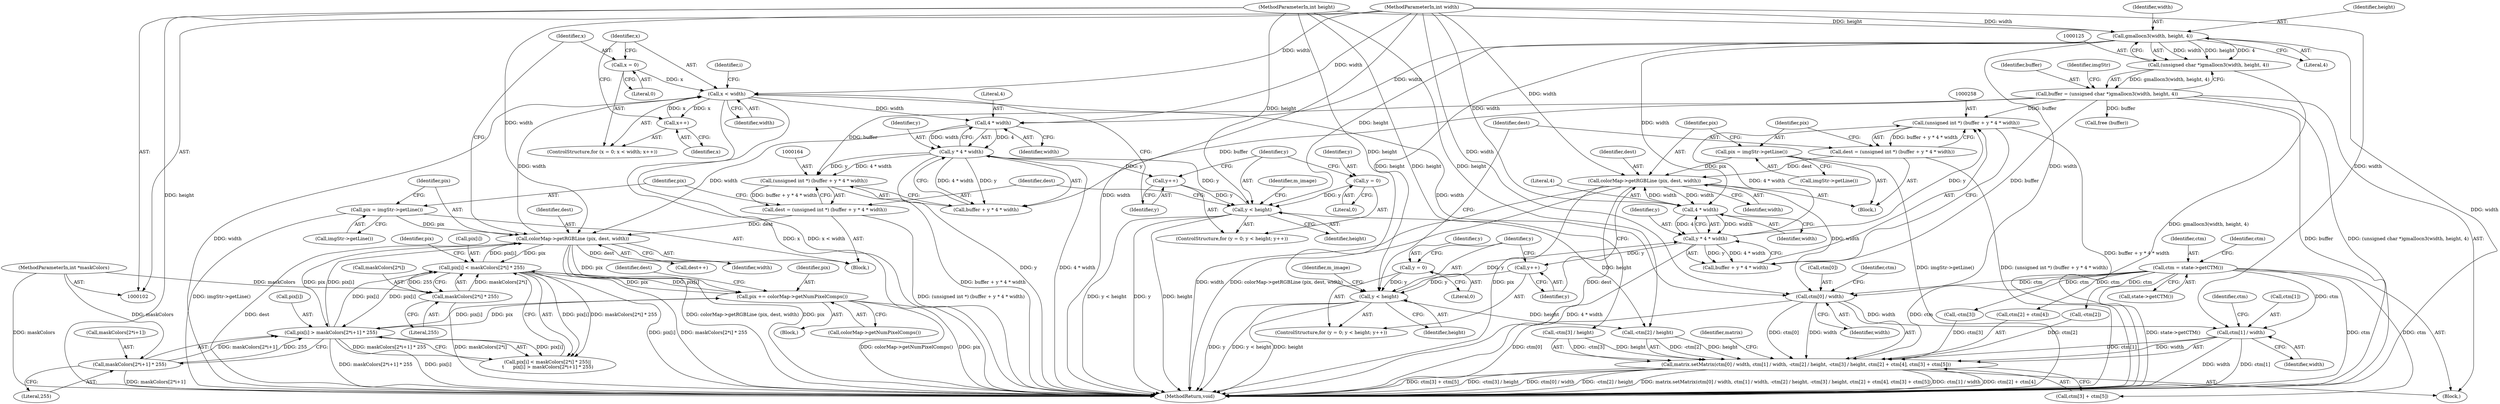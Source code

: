 digraph "0_poppler_7b2d314a61fd0e12f47c62996cb49ec0d1ba747a@pointer" {
"1000299" [label="(Call,ctm[1] / width)"];
"1000290" [label="(Call,ctm = state->getCTM())"];
"1000294" [label="(Call,ctm[0] / width)"];
"1000183" [label="(Call,x < width)"];
"1000186" [label="(Call,x++)"];
"1000180" [label="(Call,x = 0)"];
"1000175" [label="(Call,colorMap->getRGBLine (pix, dest, width))"];
"1000201" [label="(Call,pix[i] < maskColors[2*i] * 255)"];
"1000234" [label="(Call,pix += colorMap->getNumPixelComps())"];
"1000212" [label="(Call,pix[i] > maskColors[2*i+1] * 255)"];
"1000216" [label="(Call,maskColors[2*i+1] * 255)"];
"1000109" [label="(MethodParameterIn,int *maskColors)"];
"1000205" [label="(Call,maskColors[2*i] * 255)"];
"1000172" [label="(Call,pix = imgStr->getLine())"];
"1000161" [label="(Call,dest = (unsigned int *) (buffer + y * 4 * width))"];
"1000163" [label="(Call,(unsigned int *) (buffer + y * 4 * width))"];
"1000122" [label="(Call,buffer = (unsigned char *)gmallocn3(width, height, 4))"];
"1000124" [label="(Call,(unsigned char *)gmallocn3(width, height, 4))"];
"1000126" [label="(Call,gmallocn3(width, height, 4))"];
"1000106" [label="(MethodParameterIn,int width)"];
"1000107" [label="(MethodParameterIn,int height)"];
"1000167" [label="(Call,y * 4 * width)"];
"1000155" [label="(Call,y < height)"];
"1000158" [label="(Call,y++)"];
"1000152" [label="(Call,y = 0)"];
"1000169" [label="(Call,4 * width)"];
"1000269" [label="(Call,colorMap->getRGBLine (pix, dest, width))"];
"1000266" [label="(Call,pix = imgStr->getLine())"];
"1000255" [label="(Call,dest = (unsigned int *) (buffer + y * 4 * width))"];
"1000257" [label="(Call,(unsigned int *) (buffer + y * 4 * width))"];
"1000261" [label="(Call,y * 4 * width)"];
"1000249" [label="(Call,y < height)"];
"1000252" [label="(Call,y++)"];
"1000246" [label="(Call,y = 0)"];
"1000263" [label="(Call,4 * width)"];
"1000293" [label="(Call,matrix.setMatrix(ctm[0] / width, ctm[1] / width, -ctm[2] / height, -ctm[3] / height, ctm[2] + ctm[4], ctm[3] + ctm[5]))"];
"1000307" [label="(Identifier,ctm)"];
"1000171" [label="(Identifier,width)"];
"1000160" [label="(Block,)"];
"1000162" [label="(Identifier,dest)"];
"1000202" [label="(Call,pix[i])"];
"1000295" [label="(Call,ctm[0])"];
"1000129" [label="(Literal,4)"];
"1000156" [label="(Identifier,y)"];
"1000184" [label="(Identifier,x)"];
"1000165" [label="(Call,buffer + y * 4 * width)"];
"1000152" [label="(Call,y = 0)"];
"1000254" [label="(Block,)"];
"1000269" [label="(Call,colorMap->getRGBLine (pix, dest, width))"];
"1000300" [label="(Call,ctm[1])"];
"1000212" [label="(Call,pix[i] > maskColors[2*i+1] * 255)"];
"1000157" [label="(Identifier,height)"];
"1000296" [label="(Identifier,ctm)"];
"1000159" [label="(Identifier,y)"];
"1000272" [label="(Identifier,width)"];
"1000262" [label="(Identifier,y)"];
"1000255" [label="(Call,dest = (unsigned int *) (buffer + y * 4 * width))"];
"1000186" [label="(Call,x++)"];
"1000188" [label="(Block,)"];
"1000187" [label="(Identifier,x)"];
"1000200" [label="(Call,pix[i] < maskColors[2*i] * 255||\n\t      pix[i] > maskColors[2*i+1] * 255)"];
"1000267" [label="(Identifier,pix)"];
"1000106" [label="(MethodParameterIn,int width)"];
"1000301" [label="(Identifier,ctm)"];
"1000183" [label="(Call,x < width)"];
"1000154" [label="(Literal,0)"];
"1000172" [label="(Call,pix = imgStr->getLine())"];
"1000348" [label="(MethodReturn,void)"];
"1000251" [label="(Identifier,height)"];
"1000181" [label="(Identifier,x)"];
"1000168" [label="(Identifier,y)"];
"1000217" [label="(Call,maskColors[2*i+1])"];
"1000274" [label="(Identifier,m_image)"];
"1000174" [label="(Call,imgStr->getLine())"];
"1000248" [label="(Literal,0)"];
"1000234" [label="(Call,pix += colorMap->getNumPixelComps())"];
"1000124" [label="(Call,(unsigned char *)gmallocn3(width, height, 4))"];
"1000261" [label="(Call,y * 4 * width)"];
"1000214" [label="(Identifier,pix)"];
"1000176" [label="(Identifier,pix)"];
"1000268" [label="(Call,imgStr->getLine())"];
"1000213" [label="(Call,pix[i])"];
"1000323" [label="(Call,ctm[3] + ctm[5])"];
"1000122" [label="(Call,buffer = (unsigned char *)gmallocn3(width, height, 4))"];
"1000224" [label="(Literal,255)"];
"1000127" [label="(Identifier,width)"];
"1000175" [label="(Call,colorMap->getRGBLine (pix, dest, width))"];
"1000178" [label="(Identifier,width)"];
"1000311" [label="(Call,-ctm[3])"];
"1000304" [label="(Call,-ctm[2] / height)"];
"1000292" [label="(Call,state->getCTM())"];
"1000266" [label="(Call,pix = imgStr->getLine())"];
"1000270" [label="(Identifier,pix)"];
"1000170" [label="(Literal,4)"];
"1000161" [label="(Call,dest = (unsigned int *) (buffer + y * 4 * width))"];
"1000331" [label="(Identifier,matrix)"];
"1000173" [label="(Identifier,pix)"];
"1000128" [label="(Identifier,height)"];
"1000299" [label="(Call,ctm[1] / width)"];
"1000259" [label="(Call,buffer + y * 4 * width)"];
"1000169" [label="(Call,4 * width)"];
"1000240" [label="(Identifier,m_image)"];
"1000236" [label="(Call,colorMap->getNumPixelComps())"];
"1000235" [label="(Identifier,pix)"];
"1000290" [label="(Call,ctm = state->getCTM())"];
"1000109" [label="(MethodParameterIn,int *maskColors)"];
"1000316" [label="(Call,ctm[2] + ctm[4])"];
"1000252" [label="(Call,y++)"];
"1000265" [label="(Identifier,width)"];
"1000305" [label="(Call,-ctm[2])"];
"1000151" [label="(ControlStructure,for (y = 0; y < height; y++))"];
"1000126" [label="(Call,gmallocn3(width, height, 4))"];
"1000153" [label="(Identifier,y)"];
"1000303" [label="(Identifier,width)"];
"1000294" [label="(Call,ctm[0] / width)"];
"1000177" [label="(Identifier,dest)"];
"1000182" [label="(Literal,0)"];
"1000257" [label="(Call,(unsigned int *) (buffer + y * 4 * width))"];
"1000245" [label="(ControlStructure,for (y = 0; y < height; y++))"];
"1000131" [label="(Identifier,imgStr)"];
"1000249" [label="(Call,y < height)"];
"1000123" [label="(Identifier,buffer)"];
"1000179" [label="(ControlStructure,for (x = 0; x < width; x++))"];
"1000298" [label="(Identifier,width)"];
"1000256" [label="(Identifier,dest)"];
"1000271" [label="(Identifier,dest)"];
"1000111" [label="(Block,)"];
"1000237" [label="(Call,dest++)"];
"1000246" [label="(Call,y = 0)"];
"1000206" [label="(Call,maskColors[2*i])"];
"1000205" [label="(Call,maskColors[2*i] * 255)"];
"1000185" [label="(Identifier,width)"];
"1000238" [label="(Identifier,dest)"];
"1000250" [label="(Identifier,y)"];
"1000201" [label="(Call,pix[i] < maskColors[2*i] * 255)"];
"1000211" [label="(Literal,255)"];
"1000253" [label="(Identifier,y)"];
"1000167" [label="(Call,y * 4 * width)"];
"1000291" [label="(Identifier,ctm)"];
"1000180" [label="(Call,x = 0)"];
"1000216" [label="(Call,maskColors[2*i+1] * 255)"];
"1000163" [label="(Call,(unsigned int *) (buffer + y * 4 * width))"];
"1000107" [label="(MethodParameterIn,int height)"];
"1000264" [label="(Literal,4)"];
"1000310" [label="(Call,-ctm[3] / height)"];
"1000191" [label="(Identifier,i)"];
"1000293" [label="(Call,matrix.setMatrix(ctm[0] / width, ctm[1] / width, -ctm[2] / height, -ctm[3] / height, ctm[2] + ctm[4], ctm[3] + ctm[5]))"];
"1000247" [label="(Identifier,y)"];
"1000155" [label="(Call,y < height)"];
"1000263" [label="(Call,4 * width)"];
"1000158" [label="(Call,y++)"];
"1000344" [label="(Call,free (buffer))"];
"1000299" -> "1000293"  [label="AST: "];
"1000299" -> "1000303"  [label="CFG: "];
"1000300" -> "1000299"  [label="AST: "];
"1000303" -> "1000299"  [label="AST: "];
"1000307" -> "1000299"  [label="CFG: "];
"1000299" -> "1000348"  [label="DDG: width"];
"1000299" -> "1000348"  [label="DDG: ctm[1]"];
"1000299" -> "1000293"  [label="DDG: ctm[1]"];
"1000299" -> "1000293"  [label="DDG: width"];
"1000290" -> "1000299"  [label="DDG: ctm"];
"1000294" -> "1000299"  [label="DDG: width"];
"1000106" -> "1000299"  [label="DDG: width"];
"1000290" -> "1000111"  [label="AST: "];
"1000290" -> "1000292"  [label="CFG: "];
"1000291" -> "1000290"  [label="AST: "];
"1000292" -> "1000290"  [label="AST: "];
"1000296" -> "1000290"  [label="CFG: "];
"1000290" -> "1000348"  [label="DDG: ctm"];
"1000290" -> "1000348"  [label="DDG: state->getCTM()"];
"1000290" -> "1000294"  [label="DDG: ctm"];
"1000290" -> "1000305"  [label="DDG: ctm"];
"1000290" -> "1000311"  [label="DDG: ctm"];
"1000290" -> "1000293"  [label="DDG: ctm"];
"1000290" -> "1000316"  [label="DDG: ctm"];
"1000290" -> "1000323"  [label="DDG: ctm"];
"1000294" -> "1000293"  [label="AST: "];
"1000294" -> "1000298"  [label="CFG: "];
"1000295" -> "1000294"  [label="AST: "];
"1000298" -> "1000294"  [label="AST: "];
"1000301" -> "1000294"  [label="CFG: "];
"1000294" -> "1000348"  [label="DDG: ctm[0]"];
"1000294" -> "1000293"  [label="DDG: ctm[0]"];
"1000294" -> "1000293"  [label="DDG: width"];
"1000183" -> "1000294"  [label="DDG: width"];
"1000126" -> "1000294"  [label="DDG: width"];
"1000269" -> "1000294"  [label="DDG: width"];
"1000106" -> "1000294"  [label="DDG: width"];
"1000183" -> "1000179"  [label="AST: "];
"1000183" -> "1000185"  [label="CFG: "];
"1000184" -> "1000183"  [label="AST: "];
"1000185" -> "1000183"  [label="AST: "];
"1000191" -> "1000183"  [label="CFG: "];
"1000159" -> "1000183"  [label="CFG: "];
"1000183" -> "1000348"  [label="DDG: width"];
"1000183" -> "1000348"  [label="DDG: x"];
"1000183" -> "1000348"  [label="DDG: x < width"];
"1000183" -> "1000169"  [label="DDG: width"];
"1000186" -> "1000183"  [label="DDG: x"];
"1000180" -> "1000183"  [label="DDG: x"];
"1000175" -> "1000183"  [label="DDG: width"];
"1000106" -> "1000183"  [label="DDG: width"];
"1000183" -> "1000186"  [label="DDG: x"];
"1000186" -> "1000179"  [label="AST: "];
"1000186" -> "1000187"  [label="CFG: "];
"1000187" -> "1000186"  [label="AST: "];
"1000184" -> "1000186"  [label="CFG: "];
"1000180" -> "1000179"  [label="AST: "];
"1000180" -> "1000182"  [label="CFG: "];
"1000181" -> "1000180"  [label="AST: "];
"1000182" -> "1000180"  [label="AST: "];
"1000184" -> "1000180"  [label="CFG: "];
"1000175" -> "1000160"  [label="AST: "];
"1000175" -> "1000178"  [label="CFG: "];
"1000176" -> "1000175"  [label="AST: "];
"1000177" -> "1000175"  [label="AST: "];
"1000178" -> "1000175"  [label="AST: "];
"1000181" -> "1000175"  [label="CFG: "];
"1000175" -> "1000348"  [label="DDG: pix"];
"1000175" -> "1000348"  [label="DDG: dest"];
"1000175" -> "1000348"  [label="DDG: colorMap->getRGBLine (pix, dest, width)"];
"1000201" -> "1000175"  [label="DDG: pix[i]"];
"1000212" -> "1000175"  [label="DDG: pix[i]"];
"1000172" -> "1000175"  [label="DDG: pix"];
"1000161" -> "1000175"  [label="DDG: dest"];
"1000169" -> "1000175"  [label="DDG: width"];
"1000106" -> "1000175"  [label="DDG: width"];
"1000175" -> "1000201"  [label="DDG: pix"];
"1000175" -> "1000212"  [label="DDG: pix"];
"1000175" -> "1000234"  [label="DDG: pix"];
"1000175" -> "1000237"  [label="DDG: dest"];
"1000201" -> "1000200"  [label="AST: "];
"1000201" -> "1000205"  [label="CFG: "];
"1000202" -> "1000201"  [label="AST: "];
"1000205" -> "1000201"  [label="AST: "];
"1000214" -> "1000201"  [label="CFG: "];
"1000200" -> "1000201"  [label="CFG: "];
"1000201" -> "1000348"  [label="DDG: maskColors[2*i] * 255"];
"1000201" -> "1000348"  [label="DDG: pix[i]"];
"1000201" -> "1000200"  [label="DDG: pix[i]"];
"1000201" -> "1000200"  [label="DDG: maskColors[2*i] * 255"];
"1000234" -> "1000201"  [label="DDG: pix"];
"1000212" -> "1000201"  [label="DDG: pix[i]"];
"1000205" -> "1000201"  [label="DDG: maskColors[2*i]"];
"1000205" -> "1000201"  [label="DDG: 255"];
"1000201" -> "1000212"  [label="DDG: pix[i]"];
"1000201" -> "1000234"  [label="DDG: pix[i]"];
"1000234" -> "1000188"  [label="AST: "];
"1000234" -> "1000236"  [label="CFG: "];
"1000235" -> "1000234"  [label="AST: "];
"1000236" -> "1000234"  [label="AST: "];
"1000238" -> "1000234"  [label="CFG: "];
"1000234" -> "1000348"  [label="DDG: colorMap->getNumPixelComps()"];
"1000234" -> "1000348"  [label="DDG: pix"];
"1000234" -> "1000212"  [label="DDG: pix"];
"1000212" -> "1000234"  [label="DDG: pix[i]"];
"1000212" -> "1000200"  [label="AST: "];
"1000212" -> "1000216"  [label="CFG: "];
"1000213" -> "1000212"  [label="AST: "];
"1000216" -> "1000212"  [label="AST: "];
"1000200" -> "1000212"  [label="CFG: "];
"1000212" -> "1000348"  [label="DDG: maskColors[2*i+1] * 255"];
"1000212" -> "1000348"  [label="DDG: pix[i]"];
"1000212" -> "1000200"  [label="DDG: pix[i]"];
"1000212" -> "1000200"  [label="DDG: maskColors[2*i+1] * 255"];
"1000216" -> "1000212"  [label="DDG: maskColors[2*i+1]"];
"1000216" -> "1000212"  [label="DDG: 255"];
"1000216" -> "1000224"  [label="CFG: "];
"1000217" -> "1000216"  [label="AST: "];
"1000224" -> "1000216"  [label="AST: "];
"1000216" -> "1000348"  [label="DDG: maskColors[2*i+1]"];
"1000109" -> "1000216"  [label="DDG: maskColors"];
"1000109" -> "1000102"  [label="AST: "];
"1000109" -> "1000348"  [label="DDG: maskColors"];
"1000109" -> "1000205"  [label="DDG: maskColors"];
"1000205" -> "1000211"  [label="CFG: "];
"1000206" -> "1000205"  [label="AST: "];
"1000211" -> "1000205"  [label="AST: "];
"1000205" -> "1000348"  [label="DDG: maskColors[2*i]"];
"1000172" -> "1000160"  [label="AST: "];
"1000172" -> "1000174"  [label="CFG: "];
"1000173" -> "1000172"  [label="AST: "];
"1000174" -> "1000172"  [label="AST: "];
"1000176" -> "1000172"  [label="CFG: "];
"1000172" -> "1000348"  [label="DDG: imgStr->getLine()"];
"1000161" -> "1000160"  [label="AST: "];
"1000161" -> "1000163"  [label="CFG: "];
"1000162" -> "1000161"  [label="AST: "];
"1000163" -> "1000161"  [label="AST: "];
"1000173" -> "1000161"  [label="CFG: "];
"1000161" -> "1000348"  [label="DDG: (unsigned int *) (buffer + y * 4 * width)"];
"1000163" -> "1000161"  [label="DDG: buffer + y * 4 * width"];
"1000163" -> "1000165"  [label="CFG: "];
"1000164" -> "1000163"  [label="AST: "];
"1000165" -> "1000163"  [label="AST: "];
"1000163" -> "1000348"  [label="DDG: buffer + y * 4 * width"];
"1000122" -> "1000163"  [label="DDG: buffer"];
"1000167" -> "1000163"  [label="DDG: y"];
"1000167" -> "1000163"  [label="DDG: 4 * width"];
"1000122" -> "1000111"  [label="AST: "];
"1000122" -> "1000124"  [label="CFG: "];
"1000123" -> "1000122"  [label="AST: "];
"1000124" -> "1000122"  [label="AST: "];
"1000131" -> "1000122"  [label="CFG: "];
"1000122" -> "1000348"  [label="DDG: buffer"];
"1000122" -> "1000348"  [label="DDG: (unsigned char *)gmallocn3(width, height, 4)"];
"1000124" -> "1000122"  [label="DDG: gmallocn3(width, height, 4)"];
"1000122" -> "1000165"  [label="DDG: buffer"];
"1000122" -> "1000257"  [label="DDG: buffer"];
"1000122" -> "1000259"  [label="DDG: buffer"];
"1000122" -> "1000344"  [label="DDG: buffer"];
"1000124" -> "1000126"  [label="CFG: "];
"1000125" -> "1000124"  [label="AST: "];
"1000126" -> "1000124"  [label="AST: "];
"1000124" -> "1000348"  [label="DDG: gmallocn3(width, height, 4)"];
"1000126" -> "1000124"  [label="DDG: width"];
"1000126" -> "1000124"  [label="DDG: height"];
"1000126" -> "1000124"  [label="DDG: 4"];
"1000126" -> "1000129"  [label="CFG: "];
"1000127" -> "1000126"  [label="AST: "];
"1000128" -> "1000126"  [label="AST: "];
"1000129" -> "1000126"  [label="AST: "];
"1000126" -> "1000348"  [label="DDG: width"];
"1000106" -> "1000126"  [label="DDG: width"];
"1000107" -> "1000126"  [label="DDG: height"];
"1000126" -> "1000155"  [label="DDG: height"];
"1000126" -> "1000169"  [label="DDG: width"];
"1000126" -> "1000249"  [label="DDG: height"];
"1000126" -> "1000263"  [label="DDG: width"];
"1000106" -> "1000102"  [label="AST: "];
"1000106" -> "1000348"  [label="DDG: width"];
"1000106" -> "1000169"  [label="DDG: width"];
"1000106" -> "1000263"  [label="DDG: width"];
"1000106" -> "1000269"  [label="DDG: width"];
"1000107" -> "1000102"  [label="AST: "];
"1000107" -> "1000348"  [label="DDG: height"];
"1000107" -> "1000155"  [label="DDG: height"];
"1000107" -> "1000249"  [label="DDG: height"];
"1000107" -> "1000304"  [label="DDG: height"];
"1000107" -> "1000310"  [label="DDG: height"];
"1000167" -> "1000165"  [label="AST: "];
"1000167" -> "1000169"  [label="CFG: "];
"1000168" -> "1000167"  [label="AST: "];
"1000169" -> "1000167"  [label="AST: "];
"1000165" -> "1000167"  [label="CFG: "];
"1000167" -> "1000348"  [label="DDG: y"];
"1000167" -> "1000348"  [label="DDG: 4 * width"];
"1000167" -> "1000158"  [label="DDG: y"];
"1000167" -> "1000165"  [label="DDG: y"];
"1000167" -> "1000165"  [label="DDG: 4 * width"];
"1000155" -> "1000167"  [label="DDG: y"];
"1000169" -> "1000167"  [label="DDG: 4"];
"1000169" -> "1000167"  [label="DDG: width"];
"1000155" -> "1000151"  [label="AST: "];
"1000155" -> "1000157"  [label="CFG: "];
"1000156" -> "1000155"  [label="AST: "];
"1000157" -> "1000155"  [label="AST: "];
"1000162" -> "1000155"  [label="CFG: "];
"1000240" -> "1000155"  [label="CFG: "];
"1000155" -> "1000348"  [label="DDG: height"];
"1000155" -> "1000348"  [label="DDG: y < height"];
"1000155" -> "1000348"  [label="DDG: y"];
"1000158" -> "1000155"  [label="DDG: y"];
"1000152" -> "1000155"  [label="DDG: y"];
"1000155" -> "1000304"  [label="DDG: height"];
"1000158" -> "1000151"  [label="AST: "];
"1000158" -> "1000159"  [label="CFG: "];
"1000159" -> "1000158"  [label="AST: "];
"1000156" -> "1000158"  [label="CFG: "];
"1000152" -> "1000151"  [label="AST: "];
"1000152" -> "1000154"  [label="CFG: "];
"1000153" -> "1000152"  [label="AST: "];
"1000154" -> "1000152"  [label="AST: "];
"1000156" -> "1000152"  [label="CFG: "];
"1000169" -> "1000171"  [label="CFG: "];
"1000170" -> "1000169"  [label="AST: "];
"1000171" -> "1000169"  [label="AST: "];
"1000269" -> "1000254"  [label="AST: "];
"1000269" -> "1000272"  [label="CFG: "];
"1000270" -> "1000269"  [label="AST: "];
"1000271" -> "1000269"  [label="AST: "];
"1000272" -> "1000269"  [label="AST: "];
"1000253" -> "1000269"  [label="CFG: "];
"1000269" -> "1000348"  [label="DDG: colorMap->getRGBLine (pix, dest, width)"];
"1000269" -> "1000348"  [label="DDG: pix"];
"1000269" -> "1000348"  [label="DDG: width"];
"1000269" -> "1000348"  [label="DDG: dest"];
"1000269" -> "1000263"  [label="DDG: width"];
"1000266" -> "1000269"  [label="DDG: pix"];
"1000255" -> "1000269"  [label="DDG: dest"];
"1000263" -> "1000269"  [label="DDG: width"];
"1000266" -> "1000254"  [label="AST: "];
"1000266" -> "1000268"  [label="CFG: "];
"1000267" -> "1000266"  [label="AST: "];
"1000268" -> "1000266"  [label="AST: "];
"1000270" -> "1000266"  [label="CFG: "];
"1000266" -> "1000348"  [label="DDG: imgStr->getLine()"];
"1000255" -> "1000254"  [label="AST: "];
"1000255" -> "1000257"  [label="CFG: "];
"1000256" -> "1000255"  [label="AST: "];
"1000257" -> "1000255"  [label="AST: "];
"1000267" -> "1000255"  [label="CFG: "];
"1000255" -> "1000348"  [label="DDG: (unsigned int *) (buffer + y * 4 * width)"];
"1000257" -> "1000255"  [label="DDG: buffer + y * 4 * width"];
"1000257" -> "1000259"  [label="CFG: "];
"1000258" -> "1000257"  [label="AST: "];
"1000259" -> "1000257"  [label="AST: "];
"1000257" -> "1000348"  [label="DDG: buffer + y * 4 * width"];
"1000261" -> "1000257"  [label="DDG: y"];
"1000261" -> "1000257"  [label="DDG: 4 * width"];
"1000261" -> "1000259"  [label="AST: "];
"1000261" -> "1000263"  [label="CFG: "];
"1000262" -> "1000261"  [label="AST: "];
"1000263" -> "1000261"  [label="AST: "];
"1000259" -> "1000261"  [label="CFG: "];
"1000261" -> "1000348"  [label="DDG: 4 * width"];
"1000261" -> "1000252"  [label="DDG: y"];
"1000261" -> "1000259"  [label="DDG: y"];
"1000261" -> "1000259"  [label="DDG: 4 * width"];
"1000249" -> "1000261"  [label="DDG: y"];
"1000263" -> "1000261"  [label="DDG: 4"];
"1000263" -> "1000261"  [label="DDG: width"];
"1000249" -> "1000245"  [label="AST: "];
"1000249" -> "1000251"  [label="CFG: "];
"1000250" -> "1000249"  [label="AST: "];
"1000251" -> "1000249"  [label="AST: "];
"1000256" -> "1000249"  [label="CFG: "];
"1000274" -> "1000249"  [label="CFG: "];
"1000249" -> "1000348"  [label="DDG: height"];
"1000249" -> "1000348"  [label="DDG: y"];
"1000249" -> "1000348"  [label="DDG: y < height"];
"1000252" -> "1000249"  [label="DDG: y"];
"1000246" -> "1000249"  [label="DDG: y"];
"1000249" -> "1000304"  [label="DDG: height"];
"1000252" -> "1000245"  [label="AST: "];
"1000252" -> "1000253"  [label="CFG: "];
"1000253" -> "1000252"  [label="AST: "];
"1000250" -> "1000252"  [label="CFG: "];
"1000246" -> "1000245"  [label="AST: "];
"1000246" -> "1000248"  [label="CFG: "];
"1000247" -> "1000246"  [label="AST: "];
"1000248" -> "1000246"  [label="AST: "];
"1000250" -> "1000246"  [label="CFG: "];
"1000263" -> "1000265"  [label="CFG: "];
"1000264" -> "1000263"  [label="AST: "];
"1000265" -> "1000263"  [label="AST: "];
"1000293" -> "1000111"  [label="AST: "];
"1000293" -> "1000323"  [label="CFG: "];
"1000304" -> "1000293"  [label="AST: "];
"1000310" -> "1000293"  [label="AST: "];
"1000316" -> "1000293"  [label="AST: "];
"1000323" -> "1000293"  [label="AST: "];
"1000331" -> "1000293"  [label="CFG: "];
"1000293" -> "1000348"  [label="DDG: -ctm[3] / height"];
"1000293" -> "1000348"  [label="DDG: ctm[0] / width"];
"1000293" -> "1000348"  [label="DDG: -ctm[2] / height"];
"1000293" -> "1000348"  [label="DDG: matrix.setMatrix(ctm[0] / width, ctm[1] / width, -ctm[2] / height, -ctm[3] / height, ctm[2] + ctm[4], ctm[3] + ctm[5])"];
"1000293" -> "1000348"  [label="DDG: ctm[1] / width"];
"1000293" -> "1000348"  [label="DDG: ctm[2] + ctm[4]"];
"1000293" -> "1000348"  [label="DDG: ctm[3] + ctm[5]"];
"1000304" -> "1000293"  [label="DDG: -ctm[2]"];
"1000304" -> "1000293"  [label="DDG: height"];
"1000310" -> "1000293"  [label="DDG: -ctm[3]"];
"1000310" -> "1000293"  [label="DDG: height"];
"1000305" -> "1000293"  [label="DDG: ctm[2]"];
"1000311" -> "1000293"  [label="DDG: ctm[3]"];
}
